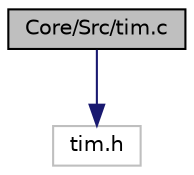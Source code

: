 digraph "Core/Src/tim.c"
{
 // LATEX_PDF_SIZE
  edge [fontname="Helvetica",fontsize="10",labelfontname="Helvetica",labelfontsize="10"];
  node [fontname="Helvetica",fontsize="10",shape=record];
  Node1 [label="Core/Src/tim.c",height=0.2,width=0.4,color="black", fillcolor="grey75", style="filled", fontcolor="black",tooltip="This file provides code for the configuration of the TIM instances."];
  Node1 -> Node2 [color="midnightblue",fontsize="10",style="solid",fontname="Helvetica"];
  Node2 [label="tim.h",height=0.2,width=0.4,color="grey75", fillcolor="white", style="filled",tooltip=" "];
}
